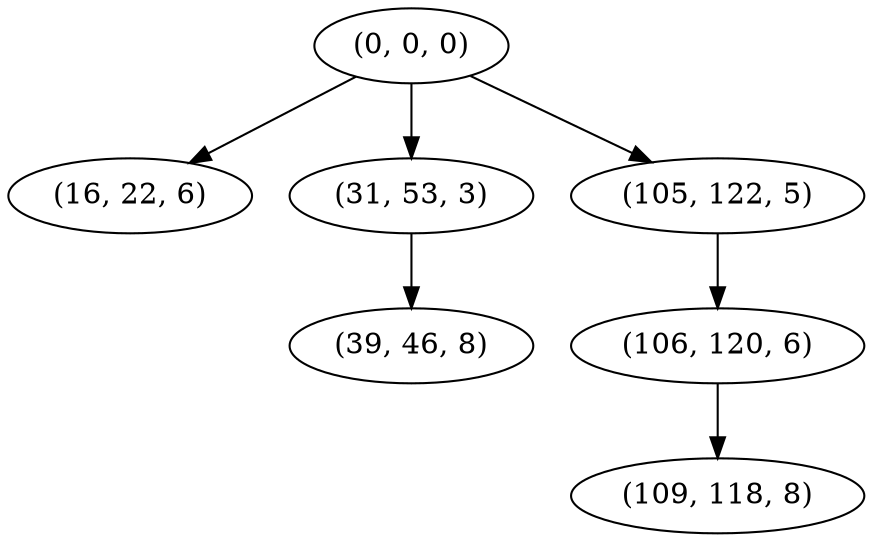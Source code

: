 digraph tree {
    "(0, 0, 0)";
    "(16, 22, 6)";
    "(31, 53, 3)";
    "(39, 46, 8)";
    "(105, 122, 5)";
    "(106, 120, 6)";
    "(109, 118, 8)";
    "(0, 0, 0)" -> "(16, 22, 6)";
    "(0, 0, 0)" -> "(31, 53, 3)";
    "(0, 0, 0)" -> "(105, 122, 5)";
    "(31, 53, 3)" -> "(39, 46, 8)";
    "(105, 122, 5)" -> "(106, 120, 6)";
    "(106, 120, 6)" -> "(109, 118, 8)";
}
